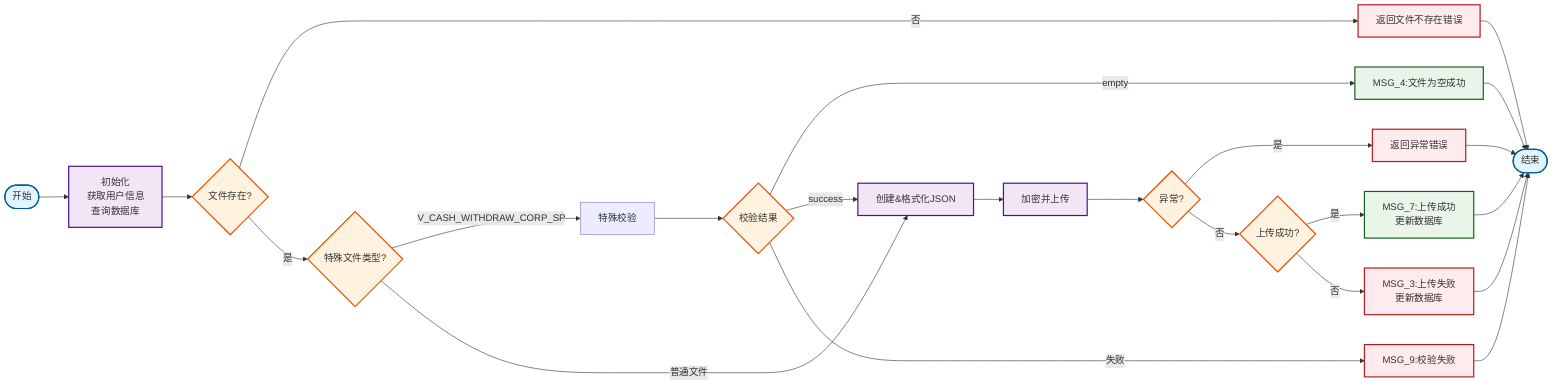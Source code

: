 flowchart LR
    START([开始]) --> INIT[初始化<br/>获取用户信息<br/>查询数据库]
    INIT --> CHECK{文件存在?}
    
    CHECK -->|否| ERROR1[返回文件不存在错误]
    CHECK -->|是| TYPE{特殊文件类型?}
    
    TYPE -->|V_CASH_WITHDRAW_CORP_SP| VALIDATE[特殊校验]
    TYPE -->|普通文件| PROCESS[创建&格式化JSON]
    
    VALIDATE --> RESULT{校验结果}
    RESULT -->|empty| EMPTY[MSG_4:文件为空成功]
    RESULT -->|success| PROCESS
    RESULT -->|失败| ERROR2[MSG_9:校验失败]
    
    PROCESS --> UPLOAD[加密并上传]
    UPLOAD --> EXCEPTION{异常?}
    
    EXCEPTION -->|是| ERROR3[返回异常错误]
    EXCEPTION -->|否| SUCCESS{上传成功?}
    
    SUCCESS -->|是| FINAL_SUCCESS[MSG_7:上传成功<br/>更新数据库]
    SUCCESS -->|否| FINAL_FAIL[MSG_3:上传失败<br/>更新数据库]
    
    EMPTY --> END([结束])
    ERROR1 --> END
    ERROR2 --> END
    ERROR3 --> END
    FINAL_SUCCESS --> END
    FINAL_FAIL --> END
    
    classDef startEnd fill:#e1f5fe,stroke:#01579b,stroke-width:2px
    classDef process fill:#f3e5f5,stroke:#4a148c,stroke-width:2px
    classDef decision fill:#fff3e0,stroke:#e65100,stroke-width:2px
    classDef success fill:#e8f5e8,stroke:#1b5e20,stroke-width:2px
    classDef error fill:#ffebee,stroke:#b71c1c,stroke-width:2px
    
    class START,END startEnd
    class INIT,PROCESS,UPLOAD process
    class CHECK,TYPE,RESULT,EXCEPTION,SUCCESS decision
    class FINAL_SUCCESS,EMPTY success
    class ERROR1,ERROR2,ERROR3,FINAL_FAIL error